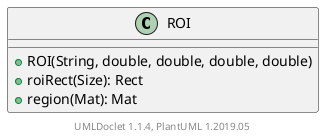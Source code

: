 @startuml

    class ROI [[ROI.html]] {
        +ROI(String, double, double, double, double)
        +roiRect(Size): Rect
        +region(Mat): Mat
    }


    center footer UMLDoclet 1.1.4, PlantUML 1.2019.05
@enduml
